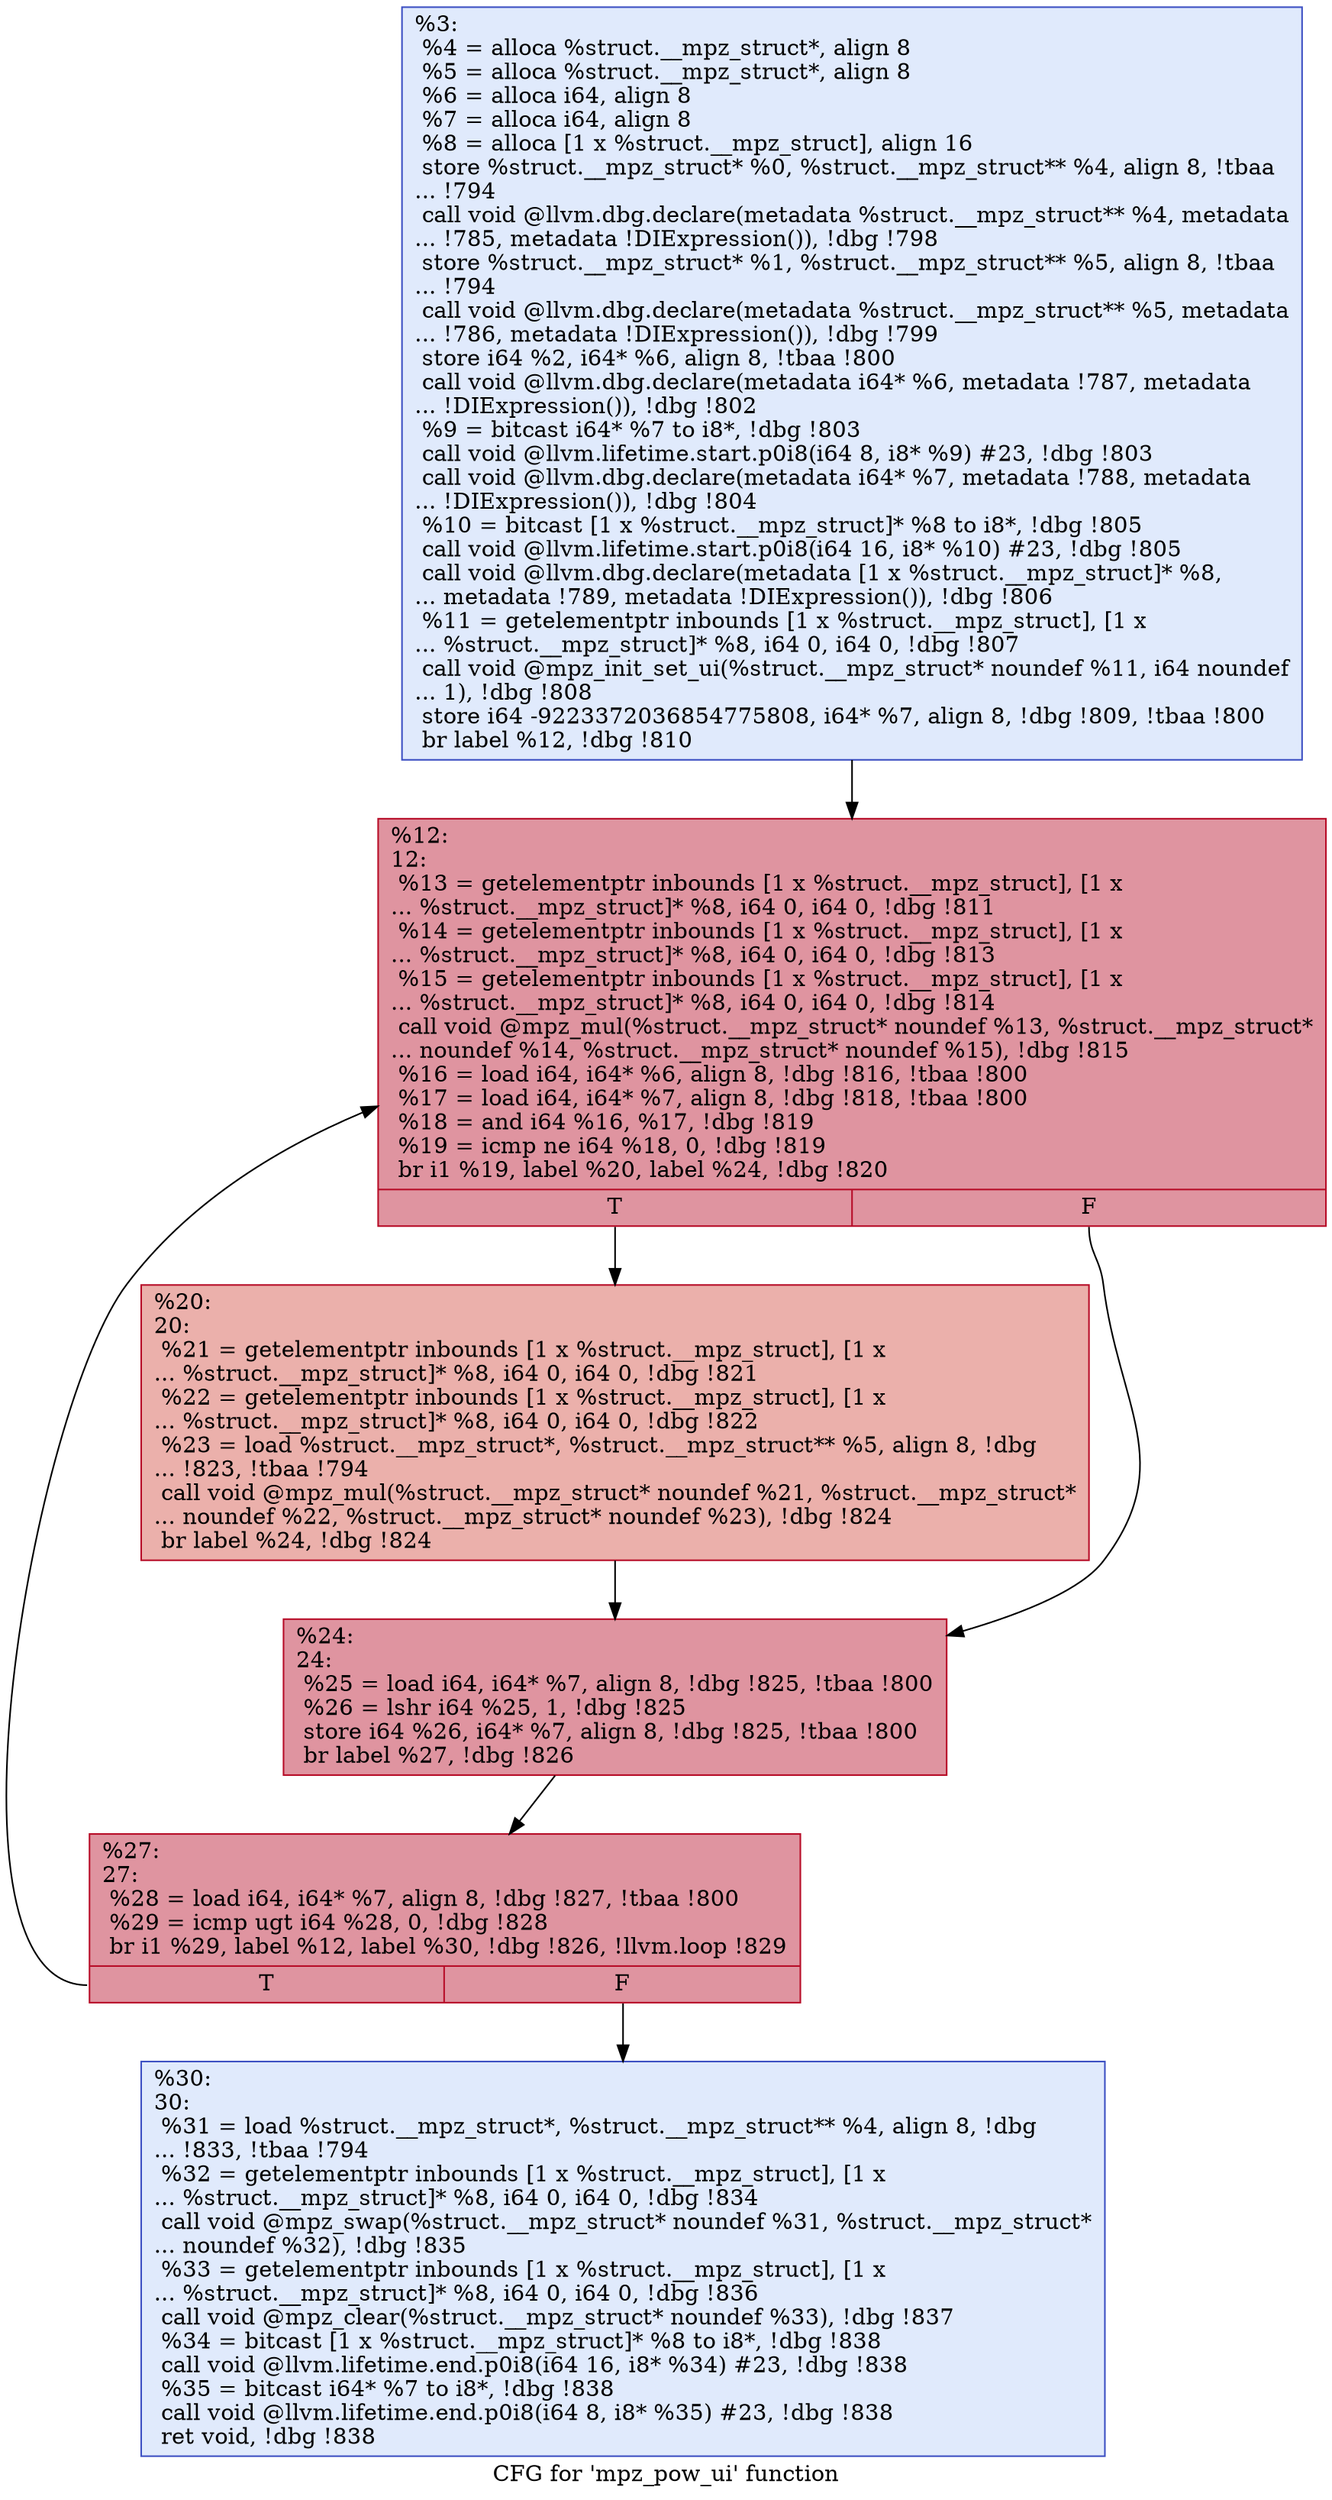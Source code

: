 digraph "CFG for 'mpz_pow_ui' function" {
	label="CFG for 'mpz_pow_ui' function";

	Node0x1d4b750 [shape=record,color="#3d50c3ff", style=filled, fillcolor="#b9d0f970",label="{%3:\l  %4 = alloca %struct.__mpz_struct*, align 8\l  %5 = alloca %struct.__mpz_struct*, align 8\l  %6 = alloca i64, align 8\l  %7 = alloca i64, align 8\l  %8 = alloca [1 x %struct.__mpz_struct], align 16\l  store %struct.__mpz_struct* %0, %struct.__mpz_struct** %4, align 8, !tbaa\l... !794\l  call void @llvm.dbg.declare(metadata %struct.__mpz_struct** %4, metadata\l... !785, metadata !DIExpression()), !dbg !798\l  store %struct.__mpz_struct* %1, %struct.__mpz_struct** %5, align 8, !tbaa\l... !794\l  call void @llvm.dbg.declare(metadata %struct.__mpz_struct** %5, metadata\l... !786, metadata !DIExpression()), !dbg !799\l  store i64 %2, i64* %6, align 8, !tbaa !800\l  call void @llvm.dbg.declare(metadata i64* %6, metadata !787, metadata\l... !DIExpression()), !dbg !802\l  %9 = bitcast i64* %7 to i8*, !dbg !803\l  call void @llvm.lifetime.start.p0i8(i64 8, i8* %9) #23, !dbg !803\l  call void @llvm.dbg.declare(metadata i64* %7, metadata !788, metadata\l... !DIExpression()), !dbg !804\l  %10 = bitcast [1 x %struct.__mpz_struct]* %8 to i8*, !dbg !805\l  call void @llvm.lifetime.start.p0i8(i64 16, i8* %10) #23, !dbg !805\l  call void @llvm.dbg.declare(metadata [1 x %struct.__mpz_struct]* %8,\l... metadata !789, metadata !DIExpression()), !dbg !806\l  %11 = getelementptr inbounds [1 x %struct.__mpz_struct], [1 x\l... %struct.__mpz_struct]* %8, i64 0, i64 0, !dbg !807\l  call void @mpz_init_set_ui(%struct.__mpz_struct* noundef %11, i64 noundef\l... 1), !dbg !808\l  store i64 -9223372036854775808, i64* %7, align 8, !dbg !809, !tbaa !800\l  br label %12, !dbg !810\l}"];
	Node0x1d4b750 -> Node0x1d50600;
	Node0x1d50600 [shape=record,color="#b70d28ff", style=filled, fillcolor="#b70d2870",label="{%12:\l12:                                               \l  %13 = getelementptr inbounds [1 x %struct.__mpz_struct], [1 x\l... %struct.__mpz_struct]* %8, i64 0, i64 0, !dbg !811\l  %14 = getelementptr inbounds [1 x %struct.__mpz_struct], [1 x\l... %struct.__mpz_struct]* %8, i64 0, i64 0, !dbg !813\l  %15 = getelementptr inbounds [1 x %struct.__mpz_struct], [1 x\l... %struct.__mpz_struct]* %8, i64 0, i64 0, !dbg !814\l  call void @mpz_mul(%struct.__mpz_struct* noundef %13, %struct.__mpz_struct*\l... noundef %14, %struct.__mpz_struct* noundef %15), !dbg !815\l  %16 = load i64, i64* %6, align 8, !dbg !816, !tbaa !800\l  %17 = load i64, i64* %7, align 8, !dbg !818, !tbaa !800\l  %18 = and i64 %16, %17, !dbg !819\l  %19 = icmp ne i64 %18, 0, !dbg !819\l  br i1 %19, label %20, label %24, !dbg !820\l|{<s0>T|<s1>F}}"];
	Node0x1d50600:s0 -> Node0x1d50650;
	Node0x1d50600:s1 -> Node0x1d506a0;
	Node0x1d50650 [shape=record,color="#b70d28ff", style=filled, fillcolor="#d24b4070",label="{%20:\l20:                                               \l  %21 = getelementptr inbounds [1 x %struct.__mpz_struct], [1 x\l... %struct.__mpz_struct]* %8, i64 0, i64 0, !dbg !821\l  %22 = getelementptr inbounds [1 x %struct.__mpz_struct], [1 x\l... %struct.__mpz_struct]* %8, i64 0, i64 0, !dbg !822\l  %23 = load %struct.__mpz_struct*, %struct.__mpz_struct** %5, align 8, !dbg\l... !823, !tbaa !794\l  call void @mpz_mul(%struct.__mpz_struct* noundef %21, %struct.__mpz_struct*\l... noundef %22, %struct.__mpz_struct* noundef %23), !dbg !824\l  br label %24, !dbg !824\l}"];
	Node0x1d50650 -> Node0x1d506a0;
	Node0x1d506a0 [shape=record,color="#b70d28ff", style=filled, fillcolor="#b70d2870",label="{%24:\l24:                                               \l  %25 = load i64, i64* %7, align 8, !dbg !825, !tbaa !800\l  %26 = lshr i64 %25, 1, !dbg !825\l  store i64 %26, i64* %7, align 8, !dbg !825, !tbaa !800\l  br label %27, !dbg !826\l}"];
	Node0x1d506a0 -> Node0x1d506f0;
	Node0x1d506f0 [shape=record,color="#b70d28ff", style=filled, fillcolor="#b70d2870",label="{%27:\l27:                                               \l  %28 = load i64, i64* %7, align 8, !dbg !827, !tbaa !800\l  %29 = icmp ugt i64 %28, 0, !dbg !828\l  br i1 %29, label %12, label %30, !dbg !826, !llvm.loop !829\l|{<s0>T|<s1>F}}"];
	Node0x1d506f0:s0 -> Node0x1d50600;
	Node0x1d506f0:s1 -> Node0x1d50740;
	Node0x1d50740 [shape=record,color="#3d50c3ff", style=filled, fillcolor="#b9d0f970",label="{%30:\l30:                                               \l  %31 = load %struct.__mpz_struct*, %struct.__mpz_struct** %4, align 8, !dbg\l... !833, !tbaa !794\l  %32 = getelementptr inbounds [1 x %struct.__mpz_struct], [1 x\l... %struct.__mpz_struct]* %8, i64 0, i64 0, !dbg !834\l  call void @mpz_swap(%struct.__mpz_struct* noundef %31, %struct.__mpz_struct*\l... noundef %32), !dbg !835\l  %33 = getelementptr inbounds [1 x %struct.__mpz_struct], [1 x\l... %struct.__mpz_struct]* %8, i64 0, i64 0, !dbg !836\l  call void @mpz_clear(%struct.__mpz_struct* noundef %33), !dbg !837\l  %34 = bitcast [1 x %struct.__mpz_struct]* %8 to i8*, !dbg !838\l  call void @llvm.lifetime.end.p0i8(i64 16, i8* %34) #23, !dbg !838\l  %35 = bitcast i64* %7 to i8*, !dbg !838\l  call void @llvm.lifetime.end.p0i8(i64 8, i8* %35) #23, !dbg !838\l  ret void, !dbg !838\l}"];
}
